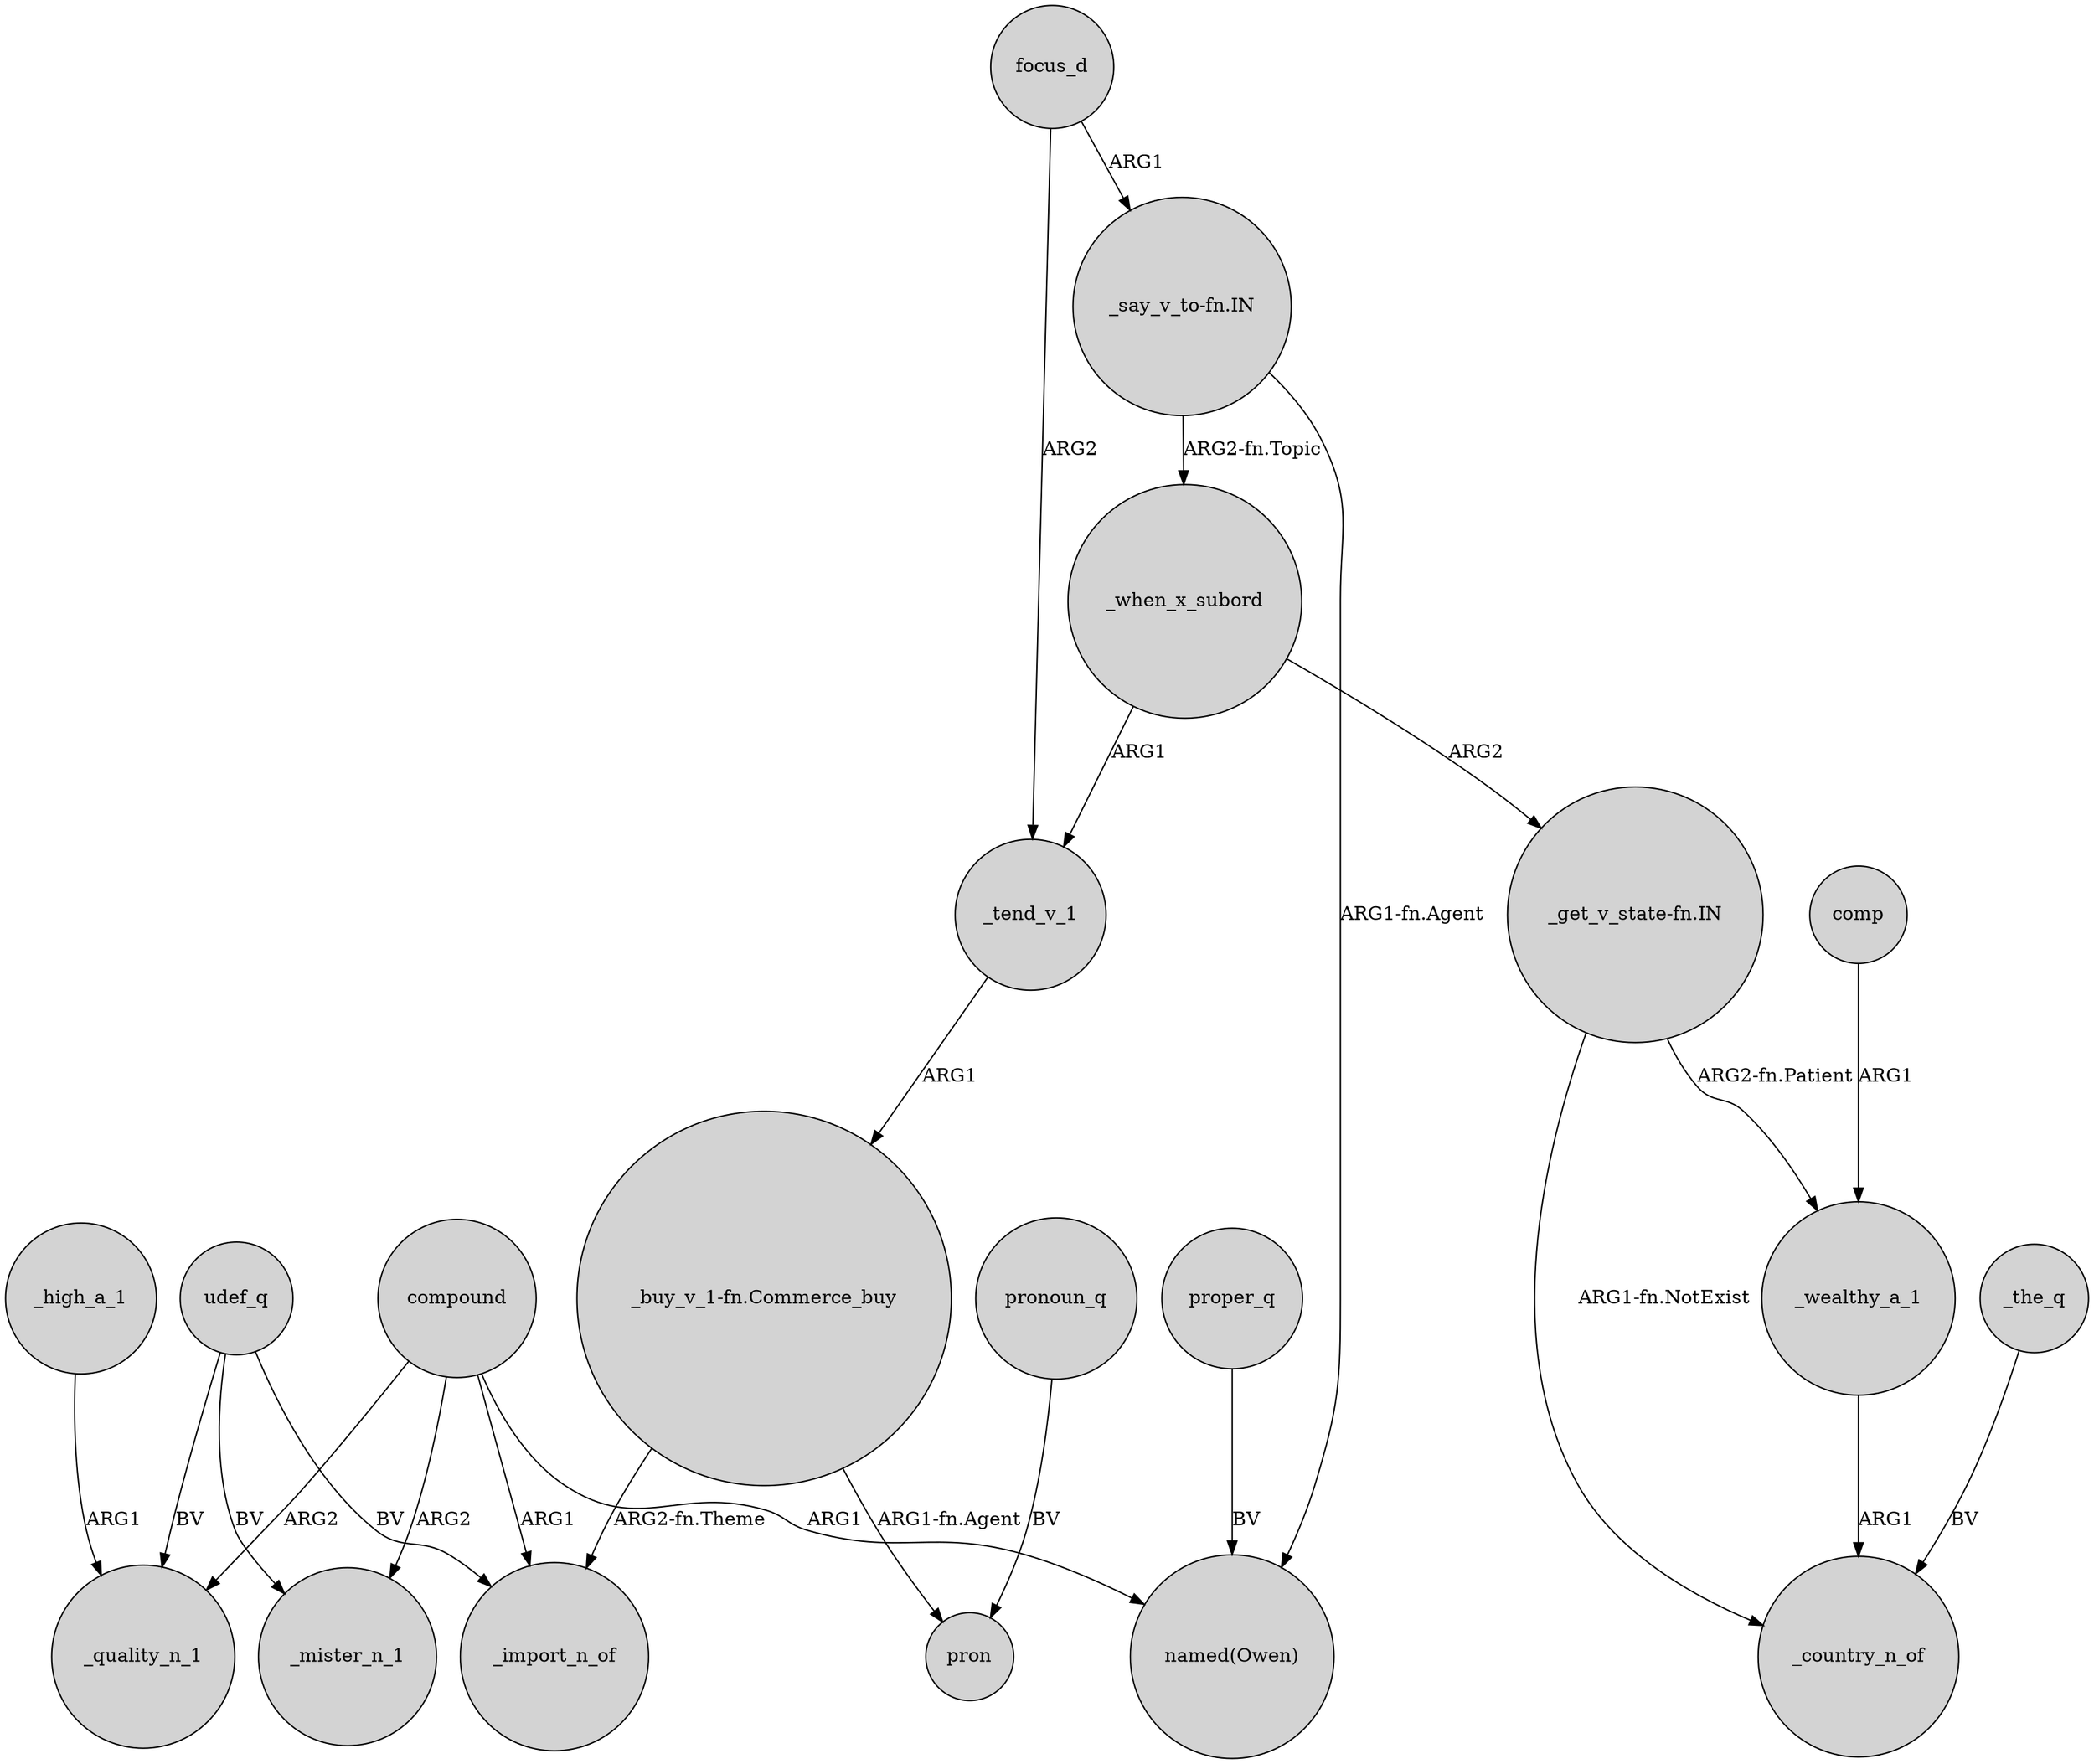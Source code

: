 digraph {
	node [shape=circle style=filled]
	udef_q -> _quality_n_1 [label=BV]
	_wealthy_a_1 -> _country_n_of [label=ARG1]
	_tend_v_1 -> "_buy_v_1-fn.Commerce_buy" [label=ARG1]
	_when_x_subord -> _tend_v_1 [label=ARG1]
	"_buy_v_1-fn.Commerce_buy" -> pron [label="ARG1-fn.Agent"]
	"_get_v_state-fn.IN" -> _country_n_of [label="ARG1-fn.NotExist"]
	compound -> _mister_n_1 [label=ARG2]
	"_say_v_to-fn.IN" -> "named(Owen)" [label="ARG1-fn.Agent"]
	compound -> _quality_n_1 [label=ARG2]
	_when_x_subord -> "_get_v_state-fn.IN" [label=ARG2]
	udef_q -> _mister_n_1 [label=BV]
	"_get_v_state-fn.IN" -> _wealthy_a_1 [label="ARG2-fn.Patient"]
	pronoun_q -> pron [label=BV]
	_the_q -> _country_n_of [label=BV]
	"_say_v_to-fn.IN" -> _when_x_subord [label="ARG2-fn.Topic"]
	comp -> _wealthy_a_1 [label=ARG1]
	compound -> "named(Owen)" [label=ARG1]
	focus_d -> _tend_v_1 [label=ARG2]
	udef_q -> _import_n_of [label=BV]
	_high_a_1 -> _quality_n_1 [label=ARG1]
	"_buy_v_1-fn.Commerce_buy" -> _import_n_of [label="ARG2-fn.Theme"]
	compound -> _import_n_of [label=ARG1]
	proper_q -> "named(Owen)" [label=BV]
	focus_d -> "_say_v_to-fn.IN" [label=ARG1]
}
